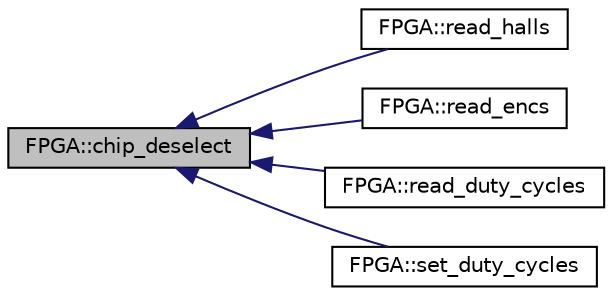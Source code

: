 digraph "FPGA::chip_deselect"
{
  edge [fontname="Helvetica",fontsize="10",labelfontname="Helvetica",labelfontsize="10"];
  node [fontname="Helvetica",fontsize="10",shape=record];
  rankdir="LR";
  Node3 [label="FPGA::chip_deselect",height=0.2,width=0.4,color="black", fillcolor="grey75", style="filled", fontcolor="black"];
  Node3 -> Node4 [dir="back",color="midnightblue",fontsize="10",style="solid",fontname="Helvetica"];
  Node4 [label="FPGA::read_halls",height=0.2,width=0.4,color="black", fillcolor="white", style="filled",URL="$class_f_p_g_a.html#a767569caa2aa4d2e9423b6f3a6d2a7a8",tooltip="Reads the hall count for all motors (similar to encoders) "];
  Node3 -> Node5 [dir="back",color="midnightblue",fontsize="10",style="solid",fontname="Helvetica"];
  Node5 [label="FPGA::read_encs",height=0.2,width=0.4,color="black", fillcolor="white", style="filled",URL="$class_f_p_g_a.html#a6e2b0841e4e0eca35b463ccc8f70a26e",tooltip="Reads the encoders for all motors. "];
  Node3 -> Node6 [dir="back",color="midnightblue",fontsize="10",style="solid",fontname="Helvetica"];
  Node6 [label="FPGA::read_duty_cycles",height=0.2,width=0.4,color="black", fillcolor="white", style="filled",URL="$class_f_p_g_a.html#a6f7976dddd569c0b75a94c004ecfe478",tooltip="Reads the duty cycles for all motors. "];
  Node3 -> Node7 [dir="back",color="midnightblue",fontsize="10",style="solid",fontname="Helvetica"];
  Node7 [label="FPGA::set_duty_cycles",height=0.2,width=0.4,color="black", fillcolor="white", style="filled",URL="$class_f_p_g_a.html#a4daf6e0acbe3eac9db30a5b0aa39cfad",tooltip="Sets the duty cycles for all motors Also reset the watchdog on the fpga. "];
}
